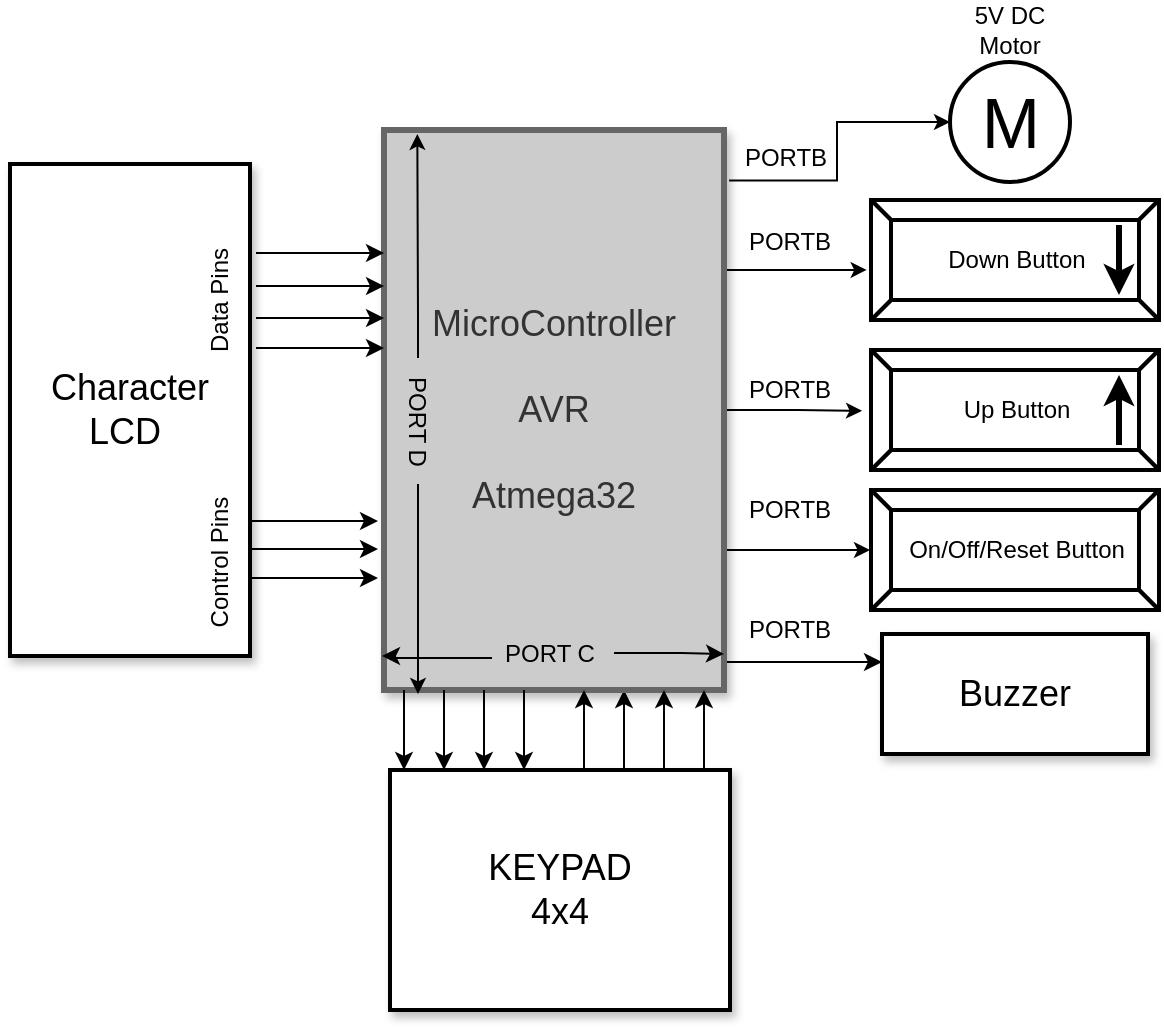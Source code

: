 <mxfile version="12.5.6" type="device"><diagram name="Page-1" id="90a13364-a465-7bf4-72fc-28e22215d7a0"><mxGraphModel dx="1038" dy="531" grid="1" gridSize="10" guides="1" tooltips="1" connect="1" arrows="1" fold="1" page="1" pageScale="1.5" pageWidth="1169" pageHeight="826" background="#ffffff" math="0" shadow="0"><root><mxCell id="0" style=";html=1;"/><mxCell id="1" style=";html=1;" parent="0"/><mxCell id="3a17f1ce550125da-16" style="edgeStyle=elbowEdgeStyle;rounded=0;html=1;startArrow=none;startFill=0;jettySize=auto;orthogonalLoop=1;fontSize=18;elbow=vertical;" parent="1" source="3a17f1ce550125da-2" target="3a17f1ce550125da-7" edge="1"><mxGeometry relative="1" as="geometry"/></mxCell><mxCell id="3a17f1ce550125da-17" style="edgeStyle=elbowEdgeStyle;rounded=0;html=1;startArrow=none;startFill=0;jettySize=auto;orthogonalLoop=1;fontSize=18;" parent="1" source="3a17f1ce550125da-10" target="3a17f1ce550125da-2" edge="1"><mxGeometry relative="1" as="geometry"><Array as="points"><mxPoint x="907" y="754"/></Array></mxGeometry></mxCell><mxCell id="WNghNHMPBdDGKJD4aumn-33" style="edgeStyle=orthogonalEdgeStyle;rounded=0;orthogonalLoop=1;jettySize=auto;html=1;exitX=1;exitY=0.75;exitDx=0;exitDy=0;endSize=5;strokeWidth=1;fillColor=#000000;" edge="1" parent="1" source="3a17f1ce550125da-2"><mxGeometry relative="1" as="geometry"><mxPoint x="1030" y="664" as="targetPoint"/></mxGeometry></mxCell><mxCell id="WNghNHMPBdDGKJD4aumn-34" style="edgeStyle=orthogonalEdgeStyle;rounded=0;orthogonalLoop=1;jettySize=auto;html=1;exitX=1;exitY=0.5;exitDx=0;exitDy=0;entryX=-0.031;entryY=0.507;entryDx=0;entryDy=0;entryPerimeter=0;endSize=5;strokeWidth=1;fillColor=#000000;" edge="1" parent="1" source="3a17f1ce550125da-2" target="WNghNHMPBdDGKJD4aumn-25"><mxGeometry relative="1" as="geometry"/></mxCell><mxCell id="WNghNHMPBdDGKJD4aumn-35" style="edgeStyle=orthogonalEdgeStyle;rounded=0;orthogonalLoop=1;jettySize=auto;html=1;exitX=1;exitY=0.25;exitDx=0;exitDy=0;entryX=-0.015;entryY=0.583;entryDx=0;entryDy=0;entryPerimeter=0;endSize=5;strokeWidth=1;fillColor=#000000;" edge="1" parent="1" source="3a17f1ce550125da-2" target="WNghNHMPBdDGKJD4aumn-24"><mxGeometry relative="1" as="geometry"/></mxCell><mxCell id="3a17f1ce550125da-2" value="MicroController&lt;br&gt;&lt;br&gt;AVR&lt;br&gt;&lt;br&gt;Atmega32" style="whiteSpace=wrap;html=1;shadow=1;fontSize=18;strokeWidth=3;fillColor=#CCCCCC;strokeColor=#666666;fontColor=#333333;" parent="1" vertex="1"><mxGeometry x="787" y="454" width="170" height="280" as="geometry"/></mxCell><mxCell id="3a17f1ce550125da-7" value="Buzzer" style="whiteSpace=wrap;html=1;shadow=1;fontSize=18;fillColor=#FFFFFF;strokeColor=#000000;strokeWidth=2;" parent="1" vertex="1"><mxGeometry x="1036" y="706" width="133" height="60" as="geometry"/></mxCell><mxCell id="3a17f1ce550125da-10" value="KEYPAD&lt;br&gt;4x4" style="whiteSpace=wrap;html=1;shadow=1;fontSize=18;fillColor=#FFFFFF;strokeColor=#000000;strokeWidth=2;" parent="1" vertex="1"><mxGeometry x="790" y="774" width="170" height="120" as="geometry"/></mxCell><mxCell id="3a17f1ce550125da-22" style="edgeStyle=elbowEdgeStyle;rounded=0;html=1;startArrow=none;startFill=0;jettySize=auto;orthogonalLoop=1;fontSize=18;" parent="1" source="3a17f1ce550125da-10" target="3a17f1ce550125da-2" edge="1"><mxGeometry relative="1" as="geometry"><mxPoint x="937" y="784" as="sourcePoint"/><mxPoint x="937" y="744" as="targetPoint"/><Array as="points"><mxPoint x="927" y="754"/><mxPoint x="907" y="754"/></Array></mxGeometry></mxCell><mxCell id="3a17f1ce550125da-23" style="edgeStyle=elbowEdgeStyle;rounded=0;html=1;startArrow=none;startFill=0;jettySize=auto;orthogonalLoop=1;fontSize=18;" parent="1" edge="1"><mxGeometry relative="1" as="geometry"><mxPoint x="887" y="774" as="sourcePoint"/><mxPoint x="887" y="734" as="targetPoint"/><Array as="points"><mxPoint x="887" y="754"/><mxPoint x="887" y="754"/></Array></mxGeometry></mxCell><mxCell id="3a17f1ce550125da-24" style="edgeStyle=elbowEdgeStyle;rounded=0;html=1;startArrow=none;startFill=0;jettySize=auto;orthogonalLoop=1;fontSize=18;" parent="1" edge="1"><mxGeometry relative="1" as="geometry"><mxPoint x="857" y="734" as="sourcePoint"/><mxPoint x="857" y="774" as="targetPoint"/><Array as="points"><mxPoint x="857" y="754"/><mxPoint x="887" y="764"/></Array></mxGeometry></mxCell><mxCell id="3a17f1ce550125da-25" style="edgeStyle=elbowEdgeStyle;rounded=0;html=1;startArrow=none;startFill=0;jettySize=auto;orthogonalLoop=1;fontSize=18;" parent="1" edge="1"><mxGeometry relative="1" as="geometry"><mxPoint x="837" y="734" as="sourcePoint"/><mxPoint x="837" y="774" as="targetPoint"/><Array as="points"><mxPoint x="837" y="754"/><mxPoint x="867" y="764"/></Array></mxGeometry></mxCell><mxCell id="3a17f1ce550125da-26" style="edgeStyle=elbowEdgeStyle;rounded=0;html=1;startArrow=none;startFill=0;jettySize=auto;orthogonalLoop=1;fontSize=18;" parent="1" edge="1"><mxGeometry relative="1" as="geometry"><mxPoint x="817" y="734" as="sourcePoint"/><mxPoint x="817" y="774" as="targetPoint"/><Array as="points"><mxPoint x="817" y="754"/><mxPoint x="847" y="764"/></Array></mxGeometry></mxCell><mxCell id="WNghNHMPBdDGKJD4aumn-8" style="edgeStyle=elbowEdgeStyle;rounded=0;html=1;startArrow=none;startFill=0;jettySize=auto;orthogonalLoop=1;fontSize=18;exitX=0;exitY=0.5;exitDx=0;exitDy=0;" edge="1" parent="1"><mxGeometry relative="1" as="geometry"><mxPoint x="841" y="718" as="sourcePoint"/><mxPoint x="786" y="717" as="targetPoint"/><Array as="points"><mxPoint x="790" y="730"/><mxPoint x="820" y="712"/></Array></mxGeometry></mxCell><mxCell id="WNghNHMPBdDGKJD4aumn-9" style="edgeStyle=elbowEdgeStyle;rounded=0;html=1;startArrow=none;startFill=0;jettySize=auto;orthogonalLoop=1;fontSize=18;" edge="1" parent="1"><mxGeometry relative="1" as="geometry"><mxPoint x="947" y="774" as="sourcePoint"/><mxPoint x="947" y="734" as="targetPoint"/><Array as="points"><mxPoint x="947" y="754"/><mxPoint x="927" y="754"/></Array></mxGeometry></mxCell><mxCell id="WNghNHMPBdDGKJD4aumn-10" value="PORT C" style="text;html=1;strokeColor=none;fillColor=none;align=center;verticalAlign=middle;whiteSpace=wrap;rounded=0;" vertex="1" parent="1"><mxGeometry x="838.5" y="706" width="62" height="20" as="geometry"/></mxCell><mxCell id="WNghNHMPBdDGKJD4aumn-15" value="&lt;span style=&quot;color: rgba(0 , 0 , 0 , 0) ; font-family: monospace ; font-size: 0px&quot;&gt;%3CmxGraphModel%3E%3Croot%3E%3CmxCell%20id%3D%220%22%2F%3E%3CmxCell%20id%3D%221%22%20parent%3D%220%22%2F%3E%3CmxCell%20id%3D%222%22%20style%3D%22edgeStyle%3DelbowEdgeStyle%3Brounded%3D0%3Bhtml%3D1%3BstartArrow%3Dnone%3BstartFill%3D0%3BjettySize%3Dauto%3BorthogonalLoop%3D1%3BfontSize%3D18%3B%22%20edge%3D%221%22%20parent%3D%221%22%3E%3CmxGeometry%20relative%3D%221%22%20as%3D%22geometry%22%3E%3CmxPoint%20x%3D%22799%22%20y%3D%22735%22%20as%3D%22sourcePoint%22%2F%3E%3CmxPoint%20x%3D%22799%22%20y%3D%22775%22%20as%3D%22targetPoint%22%2F%3E%3CArray%20as%3D%22points%22%3E%3CmxPoint%20x%3D%22799%22%20y%3D%22755%22%2F%3E%3CmxPoint%20x%3D%22829%22%20y%3D%22765%22%2F%3E%3C%2FArray%3E%3C%2FmxGeometry%3E%3C%2FmxCell%3E%3C%2Froot%3E%3C%2FmxGraphModel%3E&lt;/span&gt;" style="text;html=1;align=center;verticalAlign=middle;resizable=0;points=[];autosize=1;" vertex="1" parent="1"><mxGeometry x="773" y="762" width="20" height="20" as="geometry"/></mxCell><mxCell id="WNghNHMPBdDGKJD4aumn-16" style="edgeStyle=elbowEdgeStyle;rounded=0;html=1;startArrow=none;startFill=0;jettySize=auto;orthogonalLoop=1;fontSize=18;" edge="1" parent="1"><mxGeometry relative="1" as="geometry"><mxPoint x="797" y="734" as="sourcePoint"/><mxPoint x="797" y="774" as="targetPoint"/><Array as="points"><mxPoint x="797" y="754"/><mxPoint x="827" y="764"/></Array></mxGeometry></mxCell><mxCell id="WNghNHMPBdDGKJD4aumn-17" style="edgeStyle=elbowEdgeStyle;rounded=0;html=1;startArrow=none;startFill=0;jettySize=auto;orthogonalLoop=1;fontSize=18;exitX=0;exitY=0.5;exitDx=0;exitDy=0;" edge="1" parent="1"><mxGeometry relative="1" as="geometry"><mxPoint x="902" y="715.5" as="sourcePoint"/><mxPoint x="957" y="716" as="targetPoint"/><Array as="points"><mxPoint x="936" y="710.5"/><mxPoint x="906" y="728.5"/></Array></mxGeometry></mxCell><mxCell id="WNghNHMPBdDGKJD4aumn-19" value="" style="shape=image;html=1;verticalAlign=top;verticalLabelPosition=bottom;labelBackgroundColor=#ffffff;imageAspect=0;aspect=fixed;image=https://cdn2.iconfinder.com/data/icons/picol-vector/32/speaker_louder-128.png" vertex="1" parent="1"><mxGeometry x="1139" y="721" width="30" height="30" as="geometry"/></mxCell><mxCell id="WNghNHMPBdDGKJD4aumn-20" value="PORTB" style="text;html=1;strokeColor=none;fillColor=none;align=center;verticalAlign=middle;whiteSpace=wrap;rounded=0;" vertex="1" parent="1"><mxGeometry x="970" y="694" width="40" height="20" as="geometry"/></mxCell><mxCell id="WNghNHMPBdDGKJD4aumn-21" value="On/Off/Reset Button" style="labelPosition=center;verticalLabelPosition=middle;align=center;html=1;shape=mxgraph.basic.button;dx=10;strokeWidth=2;" vertex="1" parent="1"><mxGeometry x="1030.5" y="634" width="144" height="60" as="geometry"/></mxCell><mxCell id="WNghNHMPBdDGKJD4aumn-24" value="Down Button" style="labelPosition=center;verticalLabelPosition=middle;align=center;html=1;shape=mxgraph.basic.button;dx=10;strokeWidth=2;" vertex="1" parent="1"><mxGeometry x="1030.5" y="489" width="144" height="60" as="geometry"/></mxCell><mxCell id="WNghNHMPBdDGKJD4aumn-25" value="Up Button" style="labelPosition=center;verticalLabelPosition=middle;align=center;html=1;shape=mxgraph.basic.button;dx=10;strokeWidth=2;" vertex="1" parent="1"><mxGeometry x="1030.5" y="564" width="144" height="60" as="geometry"/></mxCell><mxCell id="WNghNHMPBdDGKJD4aumn-27" value="" style="endArrow=classic;html=1;fillColor=#000000;strokeWidth=3;" edge="1" parent="1"><mxGeometry width="50" height="50" relative="1" as="geometry"><mxPoint x="1154.5" y="611.5" as="sourcePoint"/><mxPoint x="1154.5" y="576.5" as="targetPoint"/></mxGeometry></mxCell><mxCell id="WNghNHMPBdDGKJD4aumn-28" value="" style="endArrow=classic;html=1;fillColor=#000000;strokeWidth=3;" edge="1" parent="1"><mxGeometry width="50" height="50" relative="1" as="geometry"><mxPoint x="1154.5" y="501.5" as="sourcePoint"/><mxPoint x="1154.5" y="536.5" as="targetPoint"/><Array as="points"><mxPoint x="1154.5" y="518.5"/></Array></mxGeometry></mxCell><mxCell id="WNghNHMPBdDGKJD4aumn-36" style="edgeStyle=orthogonalEdgeStyle;rounded=0;orthogonalLoop=1;jettySize=auto;html=1;exitX=1.015;exitY=0.09;exitDx=0;exitDy=0;entryX=0;entryY=0.5;entryDx=0;entryDy=0;endSize=5;strokeWidth=1;fillColor=#000000;exitPerimeter=0;" edge="1" parent="1" source="3a17f1ce550125da-2" target="WNghNHMPBdDGKJD4aumn-30"><mxGeometry relative="1" as="geometry"/></mxCell><mxCell id="WNghNHMPBdDGKJD4aumn-30" value="M" style="verticalLabelPosition=middle;shadow=0;dashed=0;align=center;html=1;verticalAlign=middle;strokeWidth=2;shape=ellipse;aspect=fixed;fontSize=35;" vertex="1" parent="1"><mxGeometry x="1070" y="420" width="60" height="60" as="geometry"/></mxCell><mxCell id="WNghNHMPBdDGKJD4aumn-31" value="5V DC Motor" style="text;html=1;strokeColor=none;fillColor=none;align=center;verticalAlign=middle;whiteSpace=wrap;rounded=0;" vertex="1" parent="1"><mxGeometry x="1075" y="394" width="50" height="20" as="geometry"/></mxCell><mxCell id="WNghNHMPBdDGKJD4aumn-37" value="PORTB" style="text;html=1;strokeColor=none;fillColor=none;align=center;verticalAlign=middle;whiteSpace=wrap;rounded=0;" vertex="1" parent="1"><mxGeometry x="970" y="634" width="40" height="20" as="geometry"/></mxCell><mxCell id="WNghNHMPBdDGKJD4aumn-38" value="PORTB" style="text;html=1;strokeColor=none;fillColor=none;align=center;verticalAlign=middle;whiteSpace=wrap;rounded=0;" vertex="1" parent="1"><mxGeometry x="970" y="574" width="40" height="20" as="geometry"/></mxCell><mxCell id="WNghNHMPBdDGKJD4aumn-39" value="PORTB" style="text;html=1;strokeColor=none;fillColor=none;align=center;verticalAlign=middle;whiteSpace=wrap;rounded=0;" vertex="1" parent="1"><mxGeometry x="970" y="500" width="40" height="20" as="geometry"/></mxCell><mxCell id="WNghNHMPBdDGKJD4aumn-40" value="PORTB" style="text;html=1;strokeColor=none;fillColor=none;align=center;verticalAlign=middle;whiteSpace=wrap;rounded=0;" vertex="1" parent="1"><mxGeometry x="968" y="458" width="40" height="20" as="geometry"/></mxCell><mxCell id="WNghNHMPBdDGKJD4aumn-41" value="Character&lt;br&gt;LCD&amp;nbsp;" style="whiteSpace=wrap;html=1;shadow=1;fontSize=18;fillColor=#FFFFFF;strokeColor=#000000;strokeWidth=2;" vertex="1" parent="1"><mxGeometry x="600" y="471" width="120" height="246" as="geometry"/></mxCell><mxCell id="WNghNHMPBdDGKJD4aumn-48" style="edgeStyle=elbowEdgeStyle;rounded=0;html=1;startArrow=none;startFill=0;jettySize=auto;orthogonalLoop=1;fontSize=18;" edge="1" parent="1"><mxGeometry relative="1" as="geometry"><mxPoint x="723" y="548" as="sourcePoint"/><mxPoint x="787" y="548" as="targetPoint"/><Array as="points"><mxPoint x="743" y="548"/><mxPoint x="743" y="548"/></Array></mxGeometry></mxCell><mxCell id="WNghNHMPBdDGKJD4aumn-49" style="edgeStyle=elbowEdgeStyle;rounded=0;html=1;startArrow=none;startFill=0;jettySize=auto;orthogonalLoop=1;fontSize=18;" edge="1" parent="1"><mxGeometry relative="1" as="geometry"><mxPoint x="723" y="532" as="sourcePoint"/><mxPoint x="787" y="532" as="targetPoint"/><Array as="points"><mxPoint x="743" y="532"/><mxPoint x="743" y="532"/></Array></mxGeometry></mxCell><mxCell id="WNghNHMPBdDGKJD4aumn-50" style="edgeStyle=elbowEdgeStyle;rounded=0;html=1;startArrow=none;startFill=0;jettySize=auto;orthogonalLoop=1;fontSize=18;" edge="1" parent="1"><mxGeometry relative="1" as="geometry"><mxPoint x="723" y="563" as="sourcePoint"/><mxPoint x="787" y="563" as="targetPoint"/><Array as="points"><mxPoint x="743" y="563"/><mxPoint x="743" y="563"/></Array></mxGeometry></mxCell><mxCell id="WNghNHMPBdDGKJD4aumn-51" style="edgeStyle=elbowEdgeStyle;rounded=0;html=1;startArrow=none;startFill=0;jettySize=auto;orthogonalLoop=1;fontSize=18;" edge="1" parent="1"><mxGeometry relative="1" as="geometry"><mxPoint x="720" y="649.5" as="sourcePoint"/><mxPoint x="784" y="649.5" as="targetPoint"/><Array as="points"><mxPoint x="740" y="649.5"/><mxPoint x="740" y="649.5"/></Array></mxGeometry></mxCell><mxCell id="WNghNHMPBdDGKJD4aumn-52" style="edgeStyle=elbowEdgeStyle;rounded=0;html=1;startArrow=none;startFill=0;jettySize=auto;orthogonalLoop=1;fontSize=18;" edge="1" parent="1"><mxGeometry relative="1" as="geometry"><mxPoint x="720" y="663.5" as="sourcePoint"/><mxPoint x="784" y="663.5" as="targetPoint"/><Array as="points"><mxPoint x="740" y="663.5"/><mxPoint x="740" y="663.5"/></Array></mxGeometry></mxCell><mxCell id="WNghNHMPBdDGKJD4aumn-53" style="edgeStyle=elbowEdgeStyle;rounded=0;html=1;startArrow=none;startFill=0;jettySize=auto;orthogonalLoop=1;fontSize=18;" edge="1" parent="1"><mxGeometry relative="1" as="geometry"><mxPoint x="720" y="678" as="sourcePoint"/><mxPoint x="784" y="678" as="targetPoint"/><Array as="points"><mxPoint x="740" y="678"/><mxPoint x="740" y="678"/></Array></mxGeometry></mxCell><mxCell id="WNghNHMPBdDGKJD4aumn-54" style="edgeStyle=elbowEdgeStyle;rounded=0;html=1;startArrow=none;startFill=0;jettySize=auto;orthogonalLoop=1;fontSize=18;" edge="1" parent="1"><mxGeometry relative="1" as="geometry"><mxPoint x="723" y="515.5" as="sourcePoint"/><mxPoint x="787" y="515.5" as="targetPoint"/><Array as="points"><mxPoint x="743" y="515.5"/><mxPoint x="743" y="515.5"/></Array></mxGeometry></mxCell><mxCell id="WNghNHMPBdDGKJD4aumn-58" style="edgeStyle=orthogonalEdgeStyle;rounded=0;orthogonalLoop=1;jettySize=auto;html=1;exitX=1;exitY=0.5;exitDx=0;exitDy=0;entryX=0.098;entryY=0.007;entryDx=0;entryDy=0;entryPerimeter=0;endSize=5;strokeWidth=1;fillColor=#000000;" edge="1" parent="1" source="WNghNHMPBdDGKJD4aumn-55" target="3a17f1ce550125da-2"><mxGeometry relative="1" as="geometry"/></mxCell><mxCell id="WNghNHMPBdDGKJD4aumn-60" style="edgeStyle=orthogonalEdgeStyle;rounded=0;orthogonalLoop=1;jettySize=auto;html=1;exitX=0;exitY=0.5;exitDx=0;exitDy=0;endSize=5;strokeWidth=1;fillColor=#000000;" edge="1" parent="1" source="WNghNHMPBdDGKJD4aumn-55"><mxGeometry relative="1" as="geometry"><mxPoint x="804" y="736" as="targetPoint"/><Array as="points"><mxPoint x="804" y="736"/></Array></mxGeometry></mxCell><mxCell id="WNghNHMPBdDGKJD4aumn-55" value="PORT D" style="text;html=1;strokeColor=none;fillColor=none;align=center;verticalAlign=middle;whiteSpace=wrap;rounded=0;direction=west;rotation=90;" vertex="1" parent="1"><mxGeometry x="772.5" y="589.5" width="63" height="20" as="geometry"/></mxCell><mxCell id="WNghNHMPBdDGKJD4aumn-61" value="Data Pins" style="text;html=1;strokeColor=none;fillColor=none;align=center;verticalAlign=middle;whiteSpace=wrap;rounded=0;rotation=-90;" vertex="1" parent="1"><mxGeometry x="670" y="529" width="70" height="20" as="geometry"/></mxCell><mxCell id="WNghNHMPBdDGKJD4aumn-62" value="Control Pins" style="text;html=1;strokeColor=none;fillColor=none;align=center;verticalAlign=middle;whiteSpace=wrap;rounded=0;rotation=-90;" vertex="1" parent="1"><mxGeometry x="660" y="660" width="90" height="20" as="geometry"/></mxCell></root></mxGraphModel></diagram></mxfile>